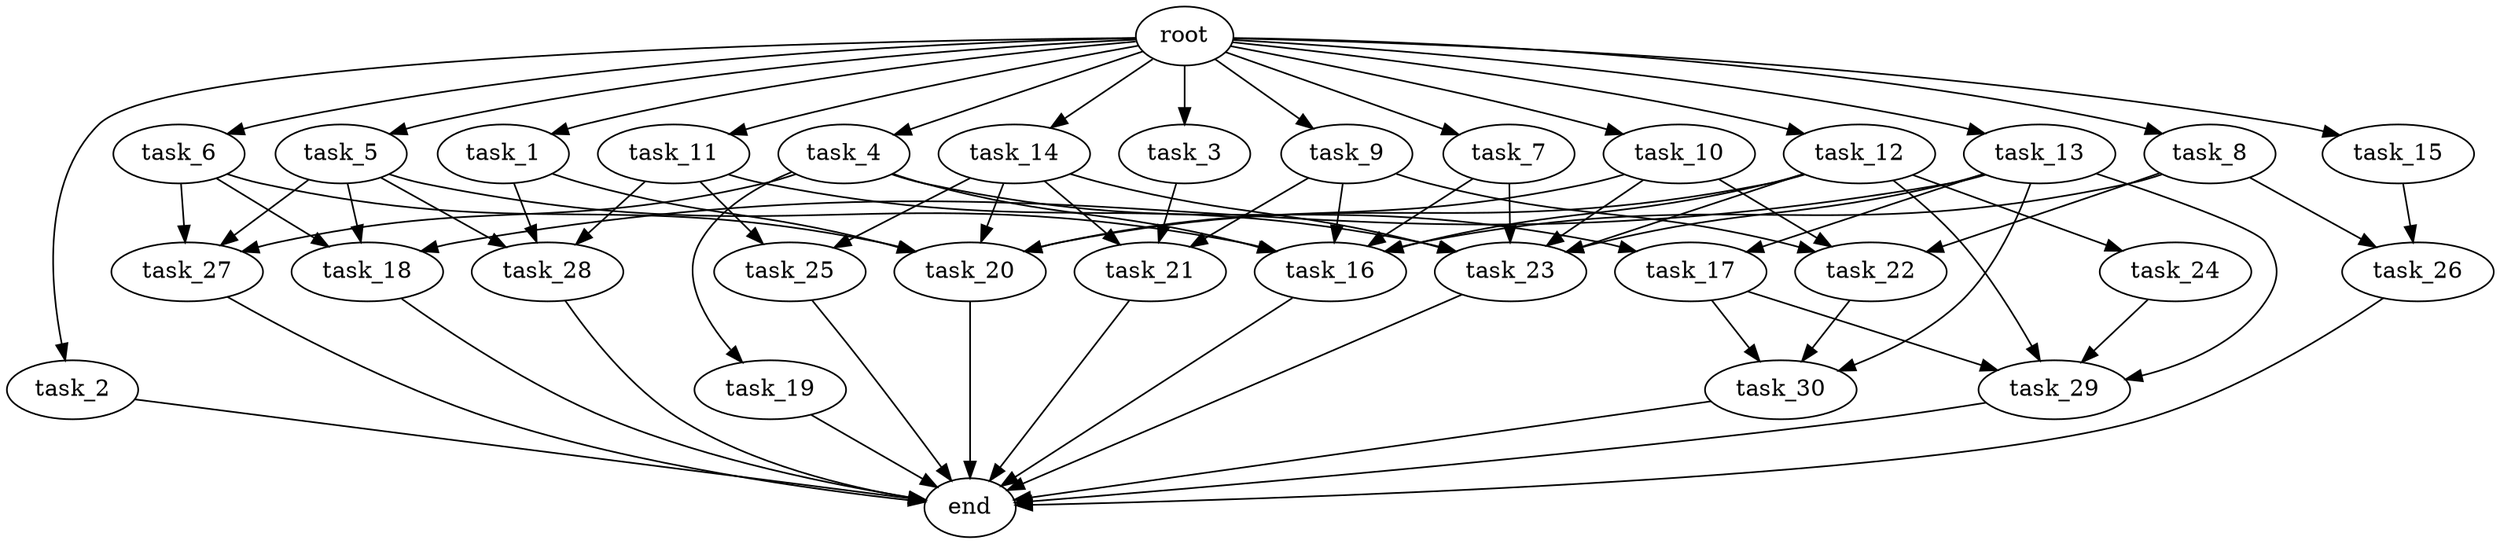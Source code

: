 digraph G {
  root [size="0.000000e+00"];
  task_1 [size="9.046271e+10"];
  task_2 [size="5.746828e+10"];
  task_3 [size="5.154315e+10"];
  task_4 [size="9.399171e+10"];
  task_5 [size="4.907304e+10"];
  task_6 [size="4.361141e+10"];
  task_7 [size="8.440647e+10"];
  task_8 [size="7.809589e+10"];
  task_9 [size="7.854032e+10"];
  task_10 [size="5.401747e+10"];
  task_11 [size="3.407030e+08"];
  task_12 [size="9.541599e+10"];
  task_13 [size="8.179949e+10"];
  task_14 [size="4.821181e+10"];
  task_15 [size="5.672872e+10"];
  task_16 [size="9.350487e+10"];
  task_17 [size="3.589824e+10"];
  task_18 [size="6.818676e+10"];
  task_19 [size="4.006747e+10"];
  task_20 [size="6.323093e+10"];
  task_21 [size="9.588280e+10"];
  task_22 [size="9.075791e+09"];
  task_23 [size="5.346728e+10"];
  task_24 [size="9.609294e+10"];
  task_25 [size="8.054874e+09"];
  task_26 [size="4.596934e+10"];
  task_27 [size="7.665314e+10"];
  task_28 [size="6.478278e+10"];
  task_29 [size="1.767006e+10"];
  task_30 [size="3.942725e+09"];
  end [size="0.000000e+00"];

  root -> task_1 [size="1.000000e-12"];
  root -> task_2 [size="1.000000e-12"];
  root -> task_3 [size="1.000000e-12"];
  root -> task_4 [size="1.000000e-12"];
  root -> task_5 [size="1.000000e-12"];
  root -> task_6 [size="1.000000e-12"];
  root -> task_7 [size="1.000000e-12"];
  root -> task_8 [size="1.000000e-12"];
  root -> task_9 [size="1.000000e-12"];
  root -> task_10 [size="1.000000e-12"];
  root -> task_11 [size="1.000000e-12"];
  root -> task_12 [size="1.000000e-12"];
  root -> task_13 [size="1.000000e-12"];
  root -> task_14 [size="1.000000e-12"];
  root -> task_15 [size="1.000000e-12"];
  task_1 -> task_20 [size="1.264619e+08"];
  task_1 -> task_28 [size="2.159426e+08"];
  task_2 -> end [size="1.000000e-12"];
  task_3 -> task_21 [size="3.196093e+08"];
  task_4 -> task_16 [size="1.558414e+08"];
  task_4 -> task_17 [size="1.794912e+08"];
  task_4 -> task_19 [size="4.006747e+08"];
  task_4 -> task_27 [size="2.555105e+08"];
  task_5 -> task_16 [size="1.558414e+08"];
  task_5 -> task_18 [size="2.272892e+08"];
  task_5 -> task_27 [size="2.555105e+08"];
  task_5 -> task_28 [size="2.159426e+08"];
  task_6 -> task_18 [size="2.272892e+08"];
  task_6 -> task_20 [size="1.264619e+08"];
  task_6 -> task_27 [size="2.555105e+08"];
  task_7 -> task_16 [size="1.558414e+08"];
  task_7 -> task_23 [size="8.911214e+07"];
  task_8 -> task_16 [size="1.558414e+08"];
  task_8 -> task_22 [size="3.025264e+07"];
  task_8 -> task_26 [size="2.298467e+08"];
  task_9 -> task_16 [size="1.558414e+08"];
  task_9 -> task_21 [size="3.196093e+08"];
  task_9 -> task_22 [size="3.025264e+07"];
  task_10 -> task_20 [size="1.264619e+08"];
  task_10 -> task_22 [size="3.025264e+07"];
  task_10 -> task_23 [size="8.911214e+07"];
  task_11 -> task_23 [size="8.911214e+07"];
  task_11 -> task_25 [size="4.027437e+07"];
  task_11 -> task_28 [size="2.159426e+08"];
  task_12 -> task_16 [size="1.558414e+08"];
  task_12 -> task_20 [size="1.264619e+08"];
  task_12 -> task_23 [size="8.911214e+07"];
  task_12 -> task_24 [size="9.609294e+08"];
  task_12 -> task_29 [size="4.417516e+07"];
  task_13 -> task_17 [size="1.794912e+08"];
  task_13 -> task_18 [size="2.272892e+08"];
  task_13 -> task_23 [size="8.911214e+07"];
  task_13 -> task_29 [size="4.417516e+07"];
  task_13 -> task_30 [size="1.314242e+07"];
  task_14 -> task_20 [size="1.264619e+08"];
  task_14 -> task_21 [size="3.196093e+08"];
  task_14 -> task_23 [size="8.911214e+07"];
  task_14 -> task_25 [size="4.027437e+07"];
  task_15 -> task_26 [size="2.298467e+08"];
  task_16 -> end [size="1.000000e-12"];
  task_17 -> task_29 [size="4.417516e+07"];
  task_17 -> task_30 [size="1.314242e+07"];
  task_18 -> end [size="1.000000e-12"];
  task_19 -> end [size="1.000000e-12"];
  task_20 -> end [size="1.000000e-12"];
  task_21 -> end [size="1.000000e-12"];
  task_22 -> task_30 [size="1.314242e+07"];
  task_23 -> end [size="1.000000e-12"];
  task_24 -> task_29 [size="4.417516e+07"];
  task_25 -> end [size="1.000000e-12"];
  task_26 -> end [size="1.000000e-12"];
  task_27 -> end [size="1.000000e-12"];
  task_28 -> end [size="1.000000e-12"];
  task_29 -> end [size="1.000000e-12"];
  task_30 -> end [size="1.000000e-12"];
}
